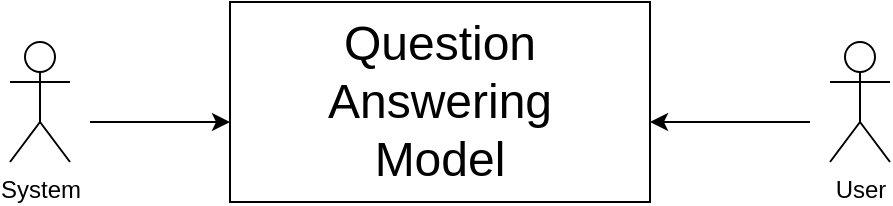 <mxfile version="13.8.0" type="github">
  <diagram id="h2YiutnrLx_wMpK8OsgN" name="Page-1">
    <mxGraphModel dx="868" dy="479" grid="1" gridSize="10" guides="1" tooltips="1" connect="1" arrows="1" fold="1" page="1" pageScale="1" pageWidth="850" pageHeight="1100" math="0" shadow="0">
      <root>
        <mxCell id="0" />
        <mxCell id="1" parent="0" />
        <mxCell id="dl5Ghu2mbUJKdMSbDWOD-1" value="" style="rounded=0;whiteSpace=wrap;html=1;" vertex="1" parent="1">
          <mxGeometry x="300" y="170" width="210" height="100" as="geometry" />
        </mxCell>
        <mxCell id="dl5Ghu2mbUJKdMSbDWOD-2" value="&lt;font style=&quot;font-size: 24px&quot;&gt;Question Answering Model&lt;/font&gt;" style="text;html=1;strokeColor=none;fillColor=none;align=center;verticalAlign=middle;whiteSpace=wrap;rounded=0;" vertex="1" parent="1">
          <mxGeometry x="370" y="210" width="70" height="20" as="geometry" />
        </mxCell>
        <mxCell id="dl5Ghu2mbUJKdMSbDWOD-7" value="System" style="shape=umlActor;verticalLabelPosition=bottom;verticalAlign=top;html=1;outlineConnect=0;" vertex="1" parent="1">
          <mxGeometry x="190" y="190" width="30" height="60" as="geometry" />
        </mxCell>
        <mxCell id="dl5Ghu2mbUJKdMSbDWOD-9" value="User" style="shape=umlActor;verticalLabelPosition=bottom;verticalAlign=top;html=1;outlineConnect=0;" vertex="1" parent="1">
          <mxGeometry x="600" y="190" width="30" height="60" as="geometry" />
        </mxCell>
        <mxCell id="dl5Ghu2mbUJKdMSbDWOD-10" value="" style="endArrow=classic;html=1;entryX=0;entryY=0.6;entryDx=0;entryDy=0;entryPerimeter=0;" edge="1" parent="1" target="dl5Ghu2mbUJKdMSbDWOD-1">
          <mxGeometry width="50" height="50" relative="1" as="geometry">
            <mxPoint x="230" y="230" as="sourcePoint" />
            <mxPoint x="290" y="200" as="targetPoint" />
          </mxGeometry>
        </mxCell>
        <mxCell id="dl5Ghu2mbUJKdMSbDWOD-11" value="" style="endArrow=classic;html=1;entryX=0;entryY=0.6;entryDx=0;entryDy=0;entryPerimeter=0;" edge="1" parent="1">
          <mxGeometry width="50" height="50" relative="1" as="geometry">
            <mxPoint x="590" y="230" as="sourcePoint" />
            <mxPoint x="510" y="230" as="targetPoint" />
          </mxGeometry>
        </mxCell>
      </root>
    </mxGraphModel>
  </diagram>
</mxfile>

